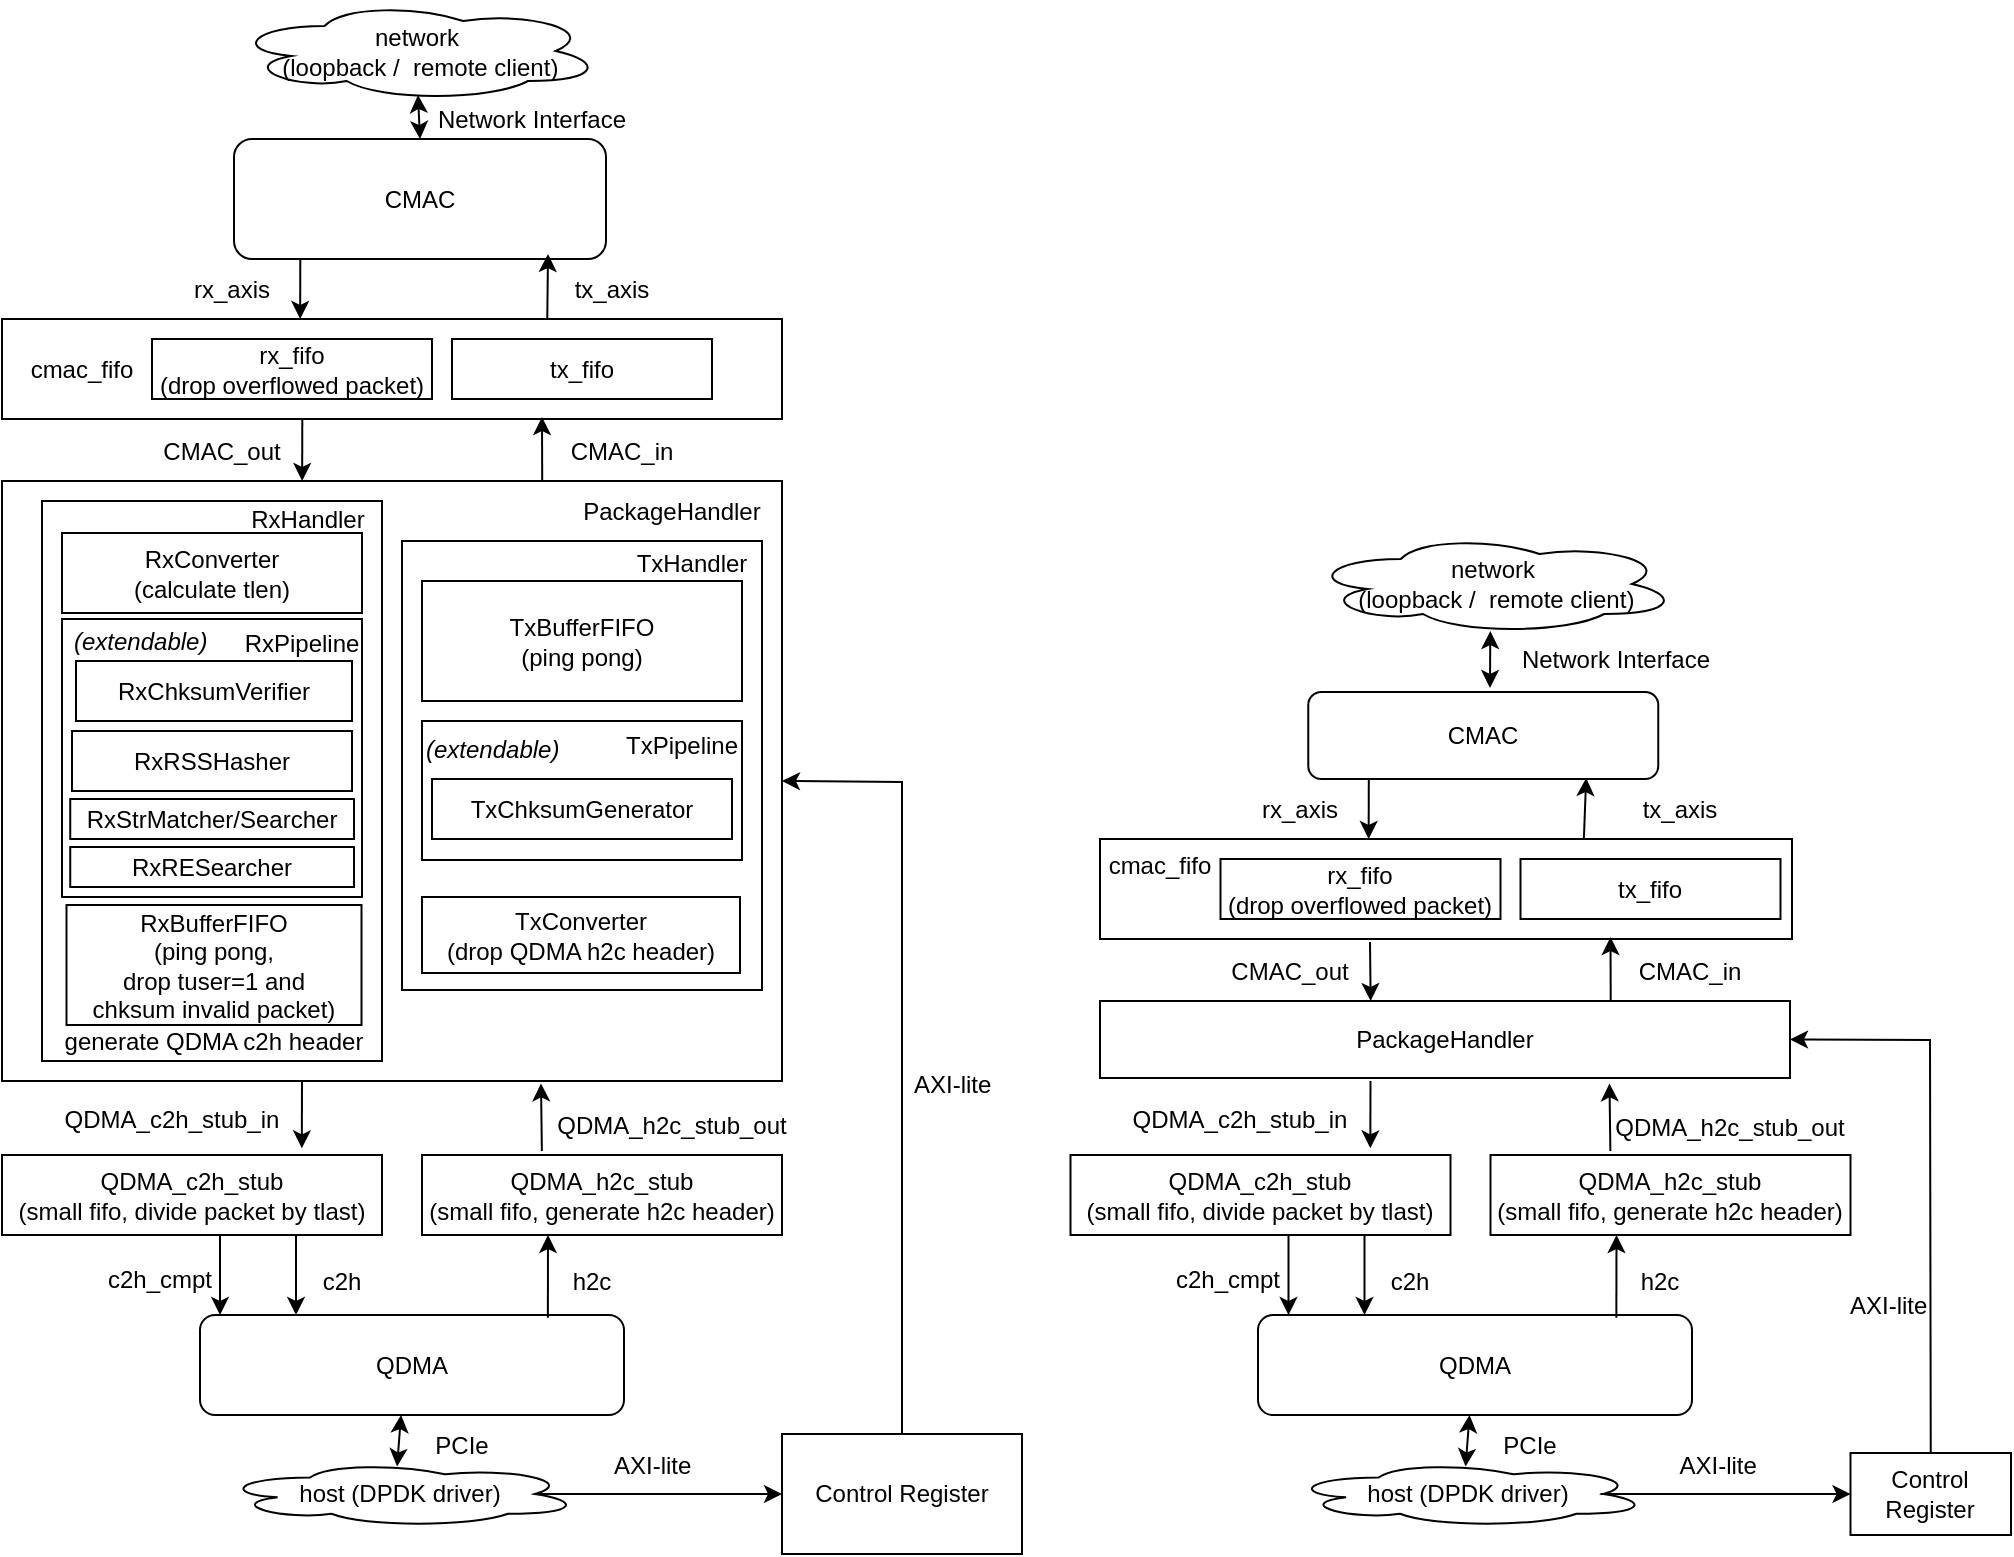 <mxfile version="20.8.16" type="device"><diagram name="Page-1" id="10a91c8b-09ff-31b1-d368-03940ed4cc9e"><mxGraphModel dx="1389" dy="820" grid="0" gridSize="10" guides="1" tooltips="1" connect="1" arrows="1" fold="1" page="1" pageScale="1" pageWidth="1100" pageHeight="850" background="none" math="0" shadow="0"><root><mxCell id="0"/><mxCell id="1" parent="0"/><mxCell id="dtHkfrIz9JBEb75OTLEA-1" value="" style="rounded=0;whiteSpace=wrap;html=1;" parent="1" vertex="1"><mxGeometry x="40" y="275.5" width="390" height="300" as="geometry"/></mxCell><mxCell id="dtHkfrIz9JBEb75OTLEA-2" value="CMAC" style="rounded=1;whiteSpace=wrap;html=1;" parent="1" vertex="1"><mxGeometry x="156" y="104.5" width="186" height="60" as="geometry"/></mxCell><mxCell id="dtHkfrIz9JBEb75OTLEA-3" value="QDMA" style="rounded=1;whiteSpace=wrap;html=1;" parent="1" vertex="1"><mxGeometry x="139" y="692.5" width="212" height="50" as="geometry"/></mxCell><mxCell id="dtHkfrIz9JBEb75OTLEA-4" value="" style="endArrow=classic;html=1;rounded=0;exitX=0.699;exitY=0.04;exitDx=0;exitDy=0;exitPerimeter=0;" parent="1" source="nodOTidszILw2i9T6_AP-1" edge="1"><mxGeometry width="50" height="50" relative="1" as="geometry"><mxPoint x="313" y="274.5" as="sourcePoint"/><mxPoint x="313" y="162" as="targetPoint"/><Array as="points"/></mxGeometry></mxCell><mxCell id="dtHkfrIz9JBEb75OTLEA-7" value="" style="endArrow=classic;html=1;rounded=0;entryX=0.789;entryY=-0.083;entryDx=0;entryDy=0;entryPerimeter=0;" parent="1" target="nodOTidszILw2i9T6_AP-10" edge="1"><mxGeometry width="50" height="50" relative="1" as="geometry"><mxPoint x="190" y="575.5" as="sourcePoint"/><mxPoint x="188" y="565.5" as="targetPoint"/></mxGeometry></mxCell><mxCell id="dtHkfrIz9JBEb75OTLEA-8" value="" style="endArrow=classic;html=1;rounded=0;exitX=0.333;exitY=-0.05;exitDx=0;exitDy=0;exitPerimeter=0;entryX=0.691;entryY=1.004;entryDx=0;entryDy=0;entryPerimeter=0;" parent="1" source="nodOTidszILw2i9T6_AP-11" target="dtHkfrIz9JBEb75OTLEA-1" edge="1"><mxGeometry width="50" height="50" relative="1" as="geometry"><mxPoint x="313" y="565.5" as="sourcePoint"/><mxPoint x="313" y="525.5" as="targetPoint"/></mxGeometry></mxCell><mxCell id="dtHkfrIz9JBEb75OTLEA-9" value="CMAC_in" style="text;html=1;strokeColor=none;fillColor=none;align=center;verticalAlign=middle;whiteSpace=wrap;rounded=0;" parent="1" vertex="1"><mxGeometry x="320" y="245.5" width="60" height="30" as="geometry"/></mxCell><mxCell id="dtHkfrIz9JBEb75OTLEA-10" value="CMAC_out" style="text;html=1;strokeColor=none;fillColor=none;align=center;verticalAlign=middle;whiteSpace=wrap;rounded=0;" parent="1" vertex="1"><mxGeometry x="120" y="245.5" width="60" height="30" as="geometry"/></mxCell><mxCell id="dtHkfrIz9JBEb75OTLEA-11" value="QDMA_c2h_stub_in" style="text;html=1;strokeColor=none;fillColor=none;align=center;verticalAlign=middle;whiteSpace=wrap;rounded=0;" parent="1" vertex="1"><mxGeometry x="70" y="579.5" width="110" height="30" as="geometry"/></mxCell><mxCell id="dtHkfrIz9JBEb75OTLEA-12" value="QDMA_h2c_stub_out" style="text;html=1;strokeColor=none;fillColor=none;align=center;verticalAlign=middle;whiteSpace=wrap;rounded=0;" parent="1" vertex="1"><mxGeometry x="315" y="582.5" width="120" height="30" as="geometry"/></mxCell><mxCell id="dtHkfrIz9JBEb75OTLEA-13" value="" style="endArrow=classic;html=1;rounded=0;exitX=0.385;exitY=1;exitDx=0;exitDy=0;entryX=0.649;entryY=-0.003;entryDx=0;entryDy=0;entryPerimeter=0;exitPerimeter=0;" parent="1" source="nodOTidszILw2i9T6_AP-1" edge="1"><mxGeometry width="50" height="50" relative="1" as="geometry"><mxPoint x="190" y="226.25" as="sourcePoint"/><mxPoint x="190.08" y="275.5" as="targetPoint"/></mxGeometry></mxCell><mxCell id="dtHkfrIz9JBEb75OTLEA-14" value="PackageHandler" style="text;html=1;strokeColor=none;fillColor=none;align=center;verticalAlign=middle;whiteSpace=wrap;rounded=0;" parent="1" vertex="1"><mxGeometry x="295" y="275.5" width="160" height="30" as="geometry"/></mxCell><mxCell id="dtHkfrIz9JBEb75OTLEA-15" value="" style="rounded=0;whiteSpace=wrap;html=1;" parent="1" vertex="1"><mxGeometry x="60" y="285.5" width="170" height="280" as="geometry"/></mxCell><mxCell id="dtHkfrIz9JBEb75OTLEA-16" value="" style="rounded=0;whiteSpace=wrap;html=1;" parent="1" vertex="1"><mxGeometry x="240" y="305.5" width="180" height="224.5" as="geometry"/></mxCell><mxCell id="dtHkfrIz9JBEb75OTLEA-17" value="RxHandler" style="text;html=1;strokeColor=none;fillColor=none;align=center;verticalAlign=middle;whiteSpace=wrap;rounded=0;" parent="1" vertex="1"><mxGeometry x="163" y="279.5" width="60" height="30" as="geometry"/></mxCell><mxCell id="dtHkfrIz9JBEb75OTLEA-18" value="TxHandler" style="text;html=1;strokeColor=none;fillColor=none;align=center;verticalAlign=middle;whiteSpace=wrap;rounded=0;" parent="1" vertex="1"><mxGeometry x="355" y="301.5" width="60" height="30" as="geometry"/></mxCell><mxCell id="dtHkfrIz9JBEb75OTLEA-19" value="RxBufferFIFO&lt;br&gt;(ping pong,&lt;br&gt;drop tuser=1 and &lt;br&gt;chksum invalid packet)" style="rounded=0;whiteSpace=wrap;html=1;" parent="1" vertex="1"><mxGeometry x="72.25" y="487.5" width="147.5" height="60" as="geometry"/></mxCell><mxCell id="dtHkfrIz9JBEb75OTLEA-20" value="TxBufferFIFO&lt;br&gt;(ping pong)" style="rounded=0;whiteSpace=wrap;html=1;" parent="1" vertex="1"><mxGeometry x="250" y="325.5" width="160" height="60" as="geometry"/></mxCell><mxCell id="dtHkfrIz9JBEb75OTLEA-22" value="generate QDMA c2h header" style="text;html=1;strokeColor=none;fillColor=none;align=center;verticalAlign=middle;whiteSpace=wrap;rounded=0;" parent="1" vertex="1"><mxGeometry x="69.25" y="545.5" width="153.75" height="20" as="geometry"/></mxCell><mxCell id="nodOTidszILw2i9T6_AP-1" value="" style="rounded=0;whiteSpace=wrap;html=1;" parent="1" vertex="1"><mxGeometry x="40" y="194.5" width="390" height="50" as="geometry"/></mxCell><mxCell id="nodOTidszILw2i9T6_AP-2" value="" style="endArrow=classic;html=1;rounded=0;entryX=0.75;entryY=1;entryDx=0;entryDy=0;exitX=0.699;exitY=0.04;exitDx=0;exitDy=0;exitPerimeter=0;" parent="1" edge="1"><mxGeometry width="50" height="50" relative="1" as="geometry"><mxPoint x="310.11" y="275.5" as="sourcePoint"/><mxPoint x="310" y="243.5" as="targetPoint"/><Array as="points"/></mxGeometry></mxCell><mxCell id="nodOTidszILw2i9T6_AP-3" value="" style="endArrow=classic;html=1;rounded=0;exitX=0.385;exitY=1;exitDx=0;exitDy=0;entryX=0.649;entryY=-0.003;entryDx=0;entryDy=0;entryPerimeter=0;exitPerimeter=0;" parent="1" edge="1"><mxGeometry width="50" height="50" relative="1" as="geometry"><mxPoint x="189.15" y="164.5" as="sourcePoint"/><mxPoint x="189.08" y="194.5" as="targetPoint"/></mxGeometry></mxCell><mxCell id="nodOTidszILw2i9T6_AP-4" value="rx_axis" style="text;html=1;strokeColor=none;fillColor=none;align=center;verticalAlign=middle;whiteSpace=wrap;rounded=0;" parent="1" vertex="1"><mxGeometry x="125" y="164.5" width="60" height="30" as="geometry"/></mxCell><mxCell id="nodOTidszILw2i9T6_AP-5" value="tx_axis" style="text;html=1;strokeColor=none;fillColor=none;align=center;verticalAlign=middle;whiteSpace=wrap;rounded=0;" parent="1" vertex="1"><mxGeometry x="315" y="164.5" width="60" height="30" as="geometry"/></mxCell><mxCell id="nodOTidszILw2i9T6_AP-7" value="tx_fifo" style="rounded=0;whiteSpace=wrap;html=1;" parent="1" vertex="1"><mxGeometry x="265" y="204.5" width="130" height="30" as="geometry"/></mxCell><mxCell id="nodOTidszILw2i9T6_AP-8" value="rx_fifo&lt;br&gt;(drop overflowed packet)" style="rounded=0;whiteSpace=wrap;html=1;" parent="1" vertex="1"><mxGeometry x="115" y="204.5" width="140" height="30" as="geometry"/></mxCell><mxCell id="nodOTidszILw2i9T6_AP-9" value="cmac_fifo" style="text;html=1;strokeColor=none;fillColor=none;align=center;verticalAlign=middle;whiteSpace=wrap;rounded=0;" parent="1" vertex="1"><mxGeometry x="50" y="204.5" width="60" height="30" as="geometry"/></mxCell><mxCell id="nodOTidszILw2i9T6_AP-10" value="QDMA_c2h_stub&lt;br&gt;(small fifo, divide packet by tlast)" style="rounded=0;whiteSpace=wrap;html=1;" parent="1" vertex="1"><mxGeometry x="40" y="612.5" width="190" height="40" as="geometry"/></mxCell><mxCell id="nodOTidszILw2i9T6_AP-11" value="QDMA_h2c_stub&lt;br&gt;(small fifo, generate h2c header)" style="rounded=0;whiteSpace=wrap;html=1;" parent="1" vertex="1"><mxGeometry x="250" y="612.5" width="180" height="40" as="geometry"/></mxCell><mxCell id="nodOTidszILw2i9T6_AP-12" value="" style="endArrow=classic;html=1;rounded=0;exitX=0.581;exitY=1;exitDx=0;exitDy=0;exitPerimeter=0;" parent="1" edge="1"><mxGeometry width="50" height="50" relative="1" as="geometry"><mxPoint x="187.005" y="652.5" as="sourcePoint"/><mxPoint x="187" y="692.5" as="targetPoint"/></mxGeometry></mxCell><mxCell id="nodOTidszILw2i9T6_AP-13" value="" style="endArrow=classic;html=1;rounded=0;exitX=0.274;exitY=0.027;exitDx=0;exitDy=0;exitPerimeter=0;" parent="1" edge="1"><mxGeometry width="50" height="50" relative="1" as="geometry"><mxPoint x="312.94" y="693.85" as="sourcePoint"/><mxPoint x="313" y="652.5" as="targetPoint"/></mxGeometry></mxCell><mxCell id="nodOTidszILw2i9T6_AP-14" value="" style="endArrow=classic;html=1;rounded=0;exitX=0.581;exitY=1;exitDx=0;exitDy=0;exitPerimeter=0;" parent="1" edge="1"><mxGeometry width="50" height="50" relative="1" as="geometry"><mxPoint x="149.005" y="652.5" as="sourcePoint"/><mxPoint x="149" y="692.5" as="targetPoint"/></mxGeometry></mxCell><mxCell id="nodOTidszILw2i9T6_AP-15" value="h2c" style="text;html=1;strokeColor=none;fillColor=none;align=center;verticalAlign=middle;whiteSpace=wrap;rounded=0;" parent="1" vertex="1"><mxGeometry x="305" y="660.5" width="60" height="30" as="geometry"/></mxCell><mxCell id="nodOTidszILw2i9T6_AP-16" value="c2h" style="text;html=1;strokeColor=none;fillColor=none;align=center;verticalAlign=middle;whiteSpace=wrap;rounded=0;" parent="1" vertex="1"><mxGeometry x="180" y="660.5" width="60" height="30" as="geometry"/></mxCell><mxCell id="nodOTidszILw2i9T6_AP-17" value="c2h_cmpt" style="text;html=1;strokeColor=none;fillColor=none;align=center;verticalAlign=middle;whiteSpace=wrap;rounded=0;" parent="1" vertex="1"><mxGeometry x="89" y="659.5" width="60" height="30" as="geometry"/></mxCell><mxCell id="nodOTidszILw2i9T6_AP-18" value="" style="endArrow=classic;startArrow=classic;html=1;rounded=0;exitX=0.5;exitY=0;exitDx=0;exitDy=0;entryX=0.475;entryY=0.95;entryDx=0;entryDy=0;entryPerimeter=0;" parent="1" source="dtHkfrIz9JBEb75OTLEA-2" edge="1"><mxGeometry width="50" height="50" relative="1" as="geometry"><mxPoint x="220" y="104.5" as="sourcePoint"/><mxPoint x="248" y="82.5" as="targetPoint"/></mxGeometry></mxCell><mxCell id="nodOTidszILw2i9T6_AP-19" value="network&lt;br&gt;&amp;nbsp;(loopback /&amp;nbsp; remote client)" style="ellipse;shape=cloud;whiteSpace=wrap;html=1;" parent="1" vertex="1"><mxGeometry x="155" y="35.5" width="185" height="50" as="geometry"/></mxCell><mxCell id="nodOTidszILw2i9T6_AP-20" value="host (DPDK driver)" style="ellipse;shape=cloud;whiteSpace=wrap;html=1;" parent="1" vertex="1"><mxGeometry x="149" y="765.5" width="180" height="33" as="geometry"/></mxCell><mxCell id="nodOTidszILw2i9T6_AP-21" value="" style="endArrow=classic;startArrow=classic;html=1;rounded=0;exitX=0.492;exitY=0.083;exitDx=0;exitDy=0;exitPerimeter=0;" parent="1" source="nodOTidszILw2i9T6_AP-20" edge="1"><mxGeometry width="50" height="50" relative="1" as="geometry"><mxPoint x="240" y="762.5" as="sourcePoint"/><mxPoint x="239.5" y="742.5" as="targetPoint"/></mxGeometry></mxCell><mxCell id="Yl5fisW4BCtIjIbpK4oJ-1" value="" style="rounded=0;whiteSpace=wrap;html=1;" parent="1" vertex="1"><mxGeometry x="70" y="344.5" width="150" height="139" as="geometry"/></mxCell><mxCell id="Yl5fisW4BCtIjIbpK4oJ-4" value="RxConverter&lt;br&gt;(calculate tlen)" style="rounded=0;whiteSpace=wrap;html=1;" parent="1" vertex="1"><mxGeometry x="70" y="301.5" width="150" height="40" as="geometry"/></mxCell><mxCell id="Yl5fisW4BCtIjIbpK4oJ-6" value="" style="rounded=0;whiteSpace=wrap;html=1;" parent="1" vertex="1"><mxGeometry x="250" y="395.5" width="160" height="69.5" as="geometry"/></mxCell><mxCell id="Yl5fisW4BCtIjIbpK4oJ-7" value="RxPipeline" style="text;html=1;strokeColor=none;fillColor=none;align=center;verticalAlign=middle;whiteSpace=wrap;rounded=0;" parent="1" vertex="1"><mxGeometry x="160" y="341.5" width="60" height="30" as="geometry"/></mxCell><mxCell id="Yl5fisW4BCtIjIbpK4oJ-8" value="TxPipeline" style="text;html=1;strokeColor=none;fillColor=none;align=center;verticalAlign=middle;whiteSpace=wrap;rounded=0;" parent="1" vertex="1"><mxGeometry x="350" y="393" width="60" height="30" as="geometry"/></mxCell><mxCell id="Yl5fisW4BCtIjIbpK4oJ-9" value="TxChksumGenerator" style="rounded=0;whiteSpace=wrap;html=1;" parent="1" vertex="1"><mxGeometry x="255" y="424.5" width="150" height="30" as="geometry"/></mxCell><mxCell id="Yl5fisW4BCtIjIbpK4oJ-10" value="RxChksumVerifier" style="rounded=0;whiteSpace=wrap;html=1;" parent="1" vertex="1"><mxGeometry x="77" y="365.5" width="138" height="30" as="geometry"/></mxCell><mxCell id="e9LWyvwaafT9kk6aTbq7-3" value="RxRSSHasher" style="rounded=0;whiteSpace=wrap;html=1;" parent="1" vertex="1"><mxGeometry x="75" y="400.5" width="140" height="30" as="geometry"/></mxCell><mxCell id="e9LWyvwaafT9kk6aTbq7-4" value="RxStrMatcher/Searcher" style="rounded=0;whiteSpace=wrap;html=1;" parent="1" vertex="1"><mxGeometry x="74.12" y="434.5" width="141.88" height="20" as="geometry"/></mxCell><mxCell id="7v4iVqrt_Hp3tBjC9E_--1" value="PCIe" style="text;html=1;strokeColor=none;fillColor=none;align=center;verticalAlign=middle;whiteSpace=wrap;rounded=0;" parent="1" vertex="1"><mxGeometry x="240" y="742.5" width="60" height="30" as="geometry"/></mxCell><mxCell id="7v4iVqrt_Hp3tBjC9E_--2" value="Network Interface" style="text;html=1;strokeColor=none;fillColor=none;align=center;verticalAlign=middle;whiteSpace=wrap;rounded=0;" parent="1" vertex="1"><mxGeometry x="255" y="85.5" width="100" height="19" as="geometry"/></mxCell><mxCell id="7v4iVqrt_Hp3tBjC9E_--4" value="&lt;i&gt;(extendable)&lt;/i&gt;" style="text;whiteSpace=wrap;html=1;" parent="1" vertex="1"><mxGeometry x="74" y="341.5" width="90" height="40" as="geometry"/></mxCell><mxCell id="7v4iVqrt_Hp3tBjC9E_--5" value="&lt;i&gt;(extendable)&lt;/i&gt;" style="text;whiteSpace=wrap;html=1;" parent="1" vertex="1"><mxGeometry x="250" y="395.5" width="90" height="40" as="geometry"/></mxCell><mxCell id="7gj6JPWr_WwUFzm6i9zG-2" value="RxRESearcher" style="rounded=0;whiteSpace=wrap;html=1;" parent="1" vertex="1"><mxGeometry x="74.12" y="458.5" width="141.88" height="20" as="geometry"/></mxCell><mxCell id="UGwXfTx-VLXLDFy2t6I--2" value="CMAC" style="rounded=1;whiteSpace=wrap;html=1;" parent="1" vertex="1"><mxGeometry x="693.13" y="381" width="175" height="43.5" as="geometry"/></mxCell><mxCell id="UGwXfTx-VLXLDFy2t6I--3" value="QDMA" style="rounded=1;whiteSpace=wrap;html=1;" parent="1" vertex="1"><mxGeometry x="668" y="692.5" width="217" height="50" as="geometry"/></mxCell><mxCell id="UGwXfTx-VLXLDFy2t6I--4" value="" style="endArrow=classic;html=1;rounded=0;entryX=0.794;entryY=0.989;entryDx=0;entryDy=0;exitX=0.699;exitY=0.04;exitDx=0;exitDy=0;exitPerimeter=0;entryPerimeter=0;" parent="1" source="UGwXfTx-VLXLDFy2t6I--18" target="UGwXfTx-VLXLDFy2t6I--2" edge="1"><mxGeometry width="50" height="50" relative="1" as="geometry"><mxPoint x="847.25" y="534.5" as="sourcePoint"/><mxPoint x="534.25" y="514.5" as="targetPoint"/><Array as="points"/></mxGeometry></mxCell><mxCell id="UGwXfTx-VLXLDFy2t6I--5" value="" style="endArrow=classic;html=1;rounded=0;entryX=0.789;entryY=-0.083;entryDx=0;entryDy=0;entryPerimeter=0;" parent="1" target="UGwXfTx-VLXLDFy2t6I--26" edge="1"><mxGeometry width="50" height="50" relative="1" as="geometry"><mxPoint x="724.25" y="575.5" as="sourcePoint"/><mxPoint x="722.25" y="565.5" as="targetPoint"/></mxGeometry></mxCell><mxCell id="UGwXfTx-VLXLDFy2t6I--6" value="" style="endArrow=classic;html=1;rounded=0;exitX=0.333;exitY=-0.05;exitDx=0;exitDy=0;exitPerimeter=0;entryX=0.691;entryY=1.004;entryDx=0;entryDy=0;entryPerimeter=0;" parent="1" source="UGwXfTx-VLXLDFy2t6I--27" edge="1"><mxGeometry width="50" height="50" relative="1" as="geometry"><mxPoint x="847.25" y="565.5" as="sourcePoint"/><mxPoint x="843.74" y="576.7" as="targetPoint"/></mxGeometry></mxCell><mxCell id="UGwXfTx-VLXLDFy2t6I--7" value="CMAC_in" style="text;html=1;strokeColor=none;fillColor=none;align=center;verticalAlign=middle;whiteSpace=wrap;rounded=0;" parent="1" vertex="1"><mxGeometry x="854.25" y="505.5" width="60" height="30" as="geometry"/></mxCell><mxCell id="UGwXfTx-VLXLDFy2t6I--8" value="CMAC_out" style="text;html=1;strokeColor=none;fillColor=none;align=center;verticalAlign=middle;whiteSpace=wrap;rounded=0;" parent="1" vertex="1"><mxGeometry x="654.25" y="505.5" width="60" height="30" as="geometry"/></mxCell><mxCell id="UGwXfTx-VLXLDFy2t6I--9" value="QDMA_c2h_stub_in" style="text;html=1;strokeColor=none;fillColor=none;align=center;verticalAlign=middle;whiteSpace=wrap;rounded=0;" parent="1" vertex="1"><mxGeometry x="604.25" y="579.5" width="110" height="30" as="geometry"/></mxCell><mxCell id="UGwXfTx-VLXLDFy2t6I--10" value="" style="endArrow=classic;html=1;rounded=0;entryX=0.649;entryY=-0.003;entryDx=0;entryDy=0;entryPerimeter=0;" parent="1" edge="1"><mxGeometry width="50" height="50" relative="1" as="geometry"><mxPoint x="724" y="506" as="sourcePoint"/><mxPoint x="724.33" y="535.5" as="targetPoint"/></mxGeometry></mxCell><mxCell id="UGwXfTx-VLXLDFy2t6I--18" value="" style="rounded=0;whiteSpace=wrap;html=1;" parent="1" vertex="1"><mxGeometry x="589" y="454.5" width="346" height="50" as="geometry"/></mxCell><mxCell id="UGwXfTx-VLXLDFy2t6I--19" value="" style="endArrow=classic;html=1;rounded=0;entryX=0.75;entryY=1;entryDx=0;entryDy=0;exitX=0.699;exitY=0.04;exitDx=0;exitDy=0;exitPerimeter=0;" parent="1" edge="1"><mxGeometry width="50" height="50" relative="1" as="geometry"><mxPoint x="844.36" y="535.5" as="sourcePoint"/><mxPoint x="844.25" y="503.5" as="targetPoint"/><Array as="points"/></mxGeometry></mxCell><mxCell id="UGwXfTx-VLXLDFy2t6I--20" value="" style="endArrow=classic;html=1;rounded=0;exitX=0.385;exitY=1;exitDx=0;exitDy=0;entryX=0.649;entryY=-0.003;entryDx=0;entryDy=0;entryPerimeter=0;exitPerimeter=0;" parent="1" edge="1"><mxGeometry width="50" height="50" relative="1" as="geometry"><mxPoint x="723.4" y="424.5" as="sourcePoint"/><mxPoint x="723.33" y="454.5" as="targetPoint"/></mxGeometry></mxCell><mxCell id="UGwXfTx-VLXLDFy2t6I--21" value="rx_axis" style="text;html=1;strokeColor=none;fillColor=none;align=center;verticalAlign=middle;whiteSpace=wrap;rounded=0;" parent="1" vertex="1"><mxGeometry x="659.25" y="424.5" width="60" height="30" as="geometry"/></mxCell><mxCell id="UGwXfTx-VLXLDFy2t6I--22" value="tx_axis" style="text;html=1;strokeColor=none;fillColor=none;align=center;verticalAlign=middle;whiteSpace=wrap;rounded=0;" parent="1" vertex="1"><mxGeometry x="849.25" y="424.5" width="60" height="30" as="geometry"/></mxCell><mxCell id="UGwXfTx-VLXLDFy2t6I--23" value="tx_fifo" style="rounded=0;whiteSpace=wrap;html=1;" parent="1" vertex="1"><mxGeometry x="799.25" y="464.5" width="130" height="30" as="geometry"/></mxCell><mxCell id="UGwXfTx-VLXLDFy2t6I--24" value="rx_fifo&lt;br&gt;(drop overflowed packet)" style="rounded=0;whiteSpace=wrap;html=1;" parent="1" vertex="1"><mxGeometry x="649.25" y="464.5" width="140" height="30" as="geometry"/></mxCell><mxCell id="UGwXfTx-VLXLDFy2t6I--25" value="cmac_fifo" style="text;html=1;strokeColor=none;fillColor=none;align=center;verticalAlign=middle;whiteSpace=wrap;rounded=0;" parent="1" vertex="1"><mxGeometry x="589.25" y="452.5" width="60" height="30" as="geometry"/></mxCell><mxCell id="UGwXfTx-VLXLDFy2t6I--26" value="QDMA_c2h_stub&lt;br&gt;(small fifo, divide packet by tlast)" style="rounded=0;whiteSpace=wrap;html=1;" parent="1" vertex="1"><mxGeometry x="574.25" y="612.5" width="190" height="40" as="geometry"/></mxCell><mxCell id="UGwXfTx-VLXLDFy2t6I--27" value="QDMA_h2c_stub&lt;br&gt;(small fifo, generate h2c header)" style="rounded=0;whiteSpace=wrap;html=1;" parent="1" vertex="1"><mxGeometry x="784.25" y="612.5" width="180" height="40" as="geometry"/></mxCell><mxCell id="UGwXfTx-VLXLDFy2t6I--28" value="" style="endArrow=classic;html=1;rounded=0;exitX=0.581;exitY=1;exitDx=0;exitDy=0;exitPerimeter=0;" parent="1" edge="1"><mxGeometry width="50" height="50" relative="1" as="geometry"><mxPoint x="721.255" y="652.5" as="sourcePoint"/><mxPoint x="721.25" y="692.5" as="targetPoint"/></mxGeometry></mxCell><mxCell id="UGwXfTx-VLXLDFy2t6I--29" value="" style="endArrow=classic;html=1;rounded=0;exitX=0.274;exitY=0.027;exitDx=0;exitDy=0;exitPerimeter=0;" parent="1" edge="1"><mxGeometry width="50" height="50" relative="1" as="geometry"><mxPoint x="847.19" y="693.85" as="sourcePoint"/><mxPoint x="847.25" y="652.5" as="targetPoint"/></mxGeometry></mxCell><mxCell id="UGwXfTx-VLXLDFy2t6I--30" value="" style="endArrow=classic;html=1;rounded=0;exitX=0.581;exitY=1;exitDx=0;exitDy=0;exitPerimeter=0;" parent="1" edge="1"><mxGeometry width="50" height="50" relative="1" as="geometry"><mxPoint x="683.255" y="652.5" as="sourcePoint"/><mxPoint x="683.25" y="692.5" as="targetPoint"/></mxGeometry></mxCell><mxCell id="UGwXfTx-VLXLDFy2t6I--31" value="h2c" style="text;html=1;strokeColor=none;fillColor=none;align=center;verticalAlign=middle;whiteSpace=wrap;rounded=0;" parent="1" vertex="1"><mxGeometry x="839.25" y="660.5" width="60" height="30" as="geometry"/></mxCell><mxCell id="UGwXfTx-VLXLDFy2t6I--32" value="c2h" style="text;html=1;strokeColor=none;fillColor=none;align=center;verticalAlign=middle;whiteSpace=wrap;rounded=0;" parent="1" vertex="1"><mxGeometry x="714.25" y="660.5" width="60" height="30" as="geometry"/></mxCell><mxCell id="UGwXfTx-VLXLDFy2t6I--33" value="c2h_cmpt" style="text;html=1;strokeColor=none;fillColor=none;align=center;verticalAlign=middle;whiteSpace=wrap;rounded=0;" parent="1" vertex="1"><mxGeometry x="623.25" y="659.5" width="60" height="30" as="geometry"/></mxCell><mxCell id="UGwXfTx-VLXLDFy2t6I--34" value="" style="endArrow=classic;startArrow=classic;html=1;rounded=0;entryX=0.492;entryY=0.97;entryDx=0;entryDy=0;entryPerimeter=0;" parent="1" edge="1" target="UGwXfTx-VLXLDFy2t6I--35"><mxGeometry width="50" height="50" relative="1" as="geometry"><mxPoint x="784" y="379" as="sourcePoint"/><mxPoint x="782.25" y="342.5" as="targetPoint"/></mxGeometry></mxCell><mxCell id="UGwXfTx-VLXLDFy2t6I--35" value="network&lt;br&gt;&amp;nbsp;(loopback /&amp;nbsp; remote client)" style="ellipse;shape=cloud;whiteSpace=wrap;html=1;" parent="1" vertex="1"><mxGeometry x="693.13" y="302" width="185" height="50" as="geometry"/></mxCell><mxCell id="UGwXfTx-VLXLDFy2t6I--36" value="host (DPDK driver)" style="ellipse;shape=cloud;whiteSpace=wrap;html=1;" parent="1" vertex="1"><mxGeometry x="683.25" y="765.5" width="180" height="33" as="geometry"/></mxCell><mxCell id="UGwXfTx-VLXLDFy2t6I--37" value="" style="endArrow=classic;startArrow=classic;html=1;rounded=0;exitX=0.492;exitY=0.083;exitDx=0;exitDy=0;exitPerimeter=0;" parent="1" source="UGwXfTx-VLXLDFy2t6I--36" edge="1"><mxGeometry width="50" height="50" relative="1" as="geometry"><mxPoint x="774.25" y="762.5" as="sourcePoint"/><mxPoint x="773.75" y="742.5" as="targetPoint"/></mxGeometry></mxCell><mxCell id="UGwXfTx-VLXLDFy2t6I--48" value="PCIe" style="text;html=1;strokeColor=none;fillColor=none;align=center;verticalAlign=middle;whiteSpace=wrap;rounded=0;" parent="1" vertex="1"><mxGeometry x="774.25" y="742.5" width="60" height="30" as="geometry"/></mxCell><mxCell id="UGwXfTx-VLXLDFy2t6I--49" value="Network Interface" style="text;html=1;strokeColor=none;fillColor=none;align=center;verticalAlign=middle;whiteSpace=wrap;rounded=0;" parent="1" vertex="1"><mxGeometry x="797" y="355.5" width="100" height="19" as="geometry"/></mxCell><mxCell id="UGwXfTx-VLXLDFy2t6I--53" value="QDMA_h2c_stub_out" style="text;html=1;strokeColor=none;fillColor=none;align=center;verticalAlign=middle;whiteSpace=wrap;rounded=0;" parent="1" vertex="1"><mxGeometry x="844.25" y="583.5" width="120" height="30" as="geometry"/></mxCell><mxCell id="UGwXfTx-VLXLDFy2t6I--54" value="PackageHandler" style="rounded=0;whiteSpace=wrap;html=1;" parent="1" vertex="1"><mxGeometry x="589" y="535.5" width="345" height="38.5" as="geometry"/></mxCell><mxCell id="UGwXfTx-VLXLDFy2t6I--55" value="Control Register" style="rounded=0;whiteSpace=wrap;html=1;" parent="1" vertex="1"><mxGeometry x="430" y="752" width="120" height="60" as="geometry"/></mxCell><mxCell id="UGwXfTx-VLXLDFy2t6I--56" value="" style="endArrow=classic;html=1;rounded=0;exitX=0.875;exitY=0.5;exitDx=0;exitDy=0;exitPerimeter=0;entryX=0;entryY=0.5;entryDx=0;entryDy=0;" parent="1" source="nodOTidszILw2i9T6_AP-20" target="UGwXfTx-VLXLDFy2t6I--55" edge="1"><mxGeometry width="50" height="50" relative="1" as="geometry"><mxPoint x="470" y="510" as="sourcePoint"/><mxPoint x="520" y="460" as="targetPoint"/></mxGeometry></mxCell><mxCell id="UGwXfTx-VLXLDFy2t6I--57" value="" style="endArrow=classic;html=1;rounded=0;exitX=0.5;exitY=0;exitDx=0;exitDy=0;entryX=1;entryY=0.5;entryDx=0;entryDy=0;" parent="1" source="UGwXfTx-VLXLDFy2t6I--55" target="dtHkfrIz9JBEb75OTLEA-1" edge="1"><mxGeometry width="50" height="50" relative="1" as="geometry"><mxPoint x="470" y="510" as="sourcePoint"/><mxPoint x="490" y="470" as="targetPoint"/><Array as="points"><mxPoint x="490" y="426"/></Array></mxGeometry></mxCell><mxCell id="UGwXfTx-VLXLDFy2t6I--58" value="AXI-lite" style="text;strokeColor=none;fillColor=none;align=left;verticalAlign=middle;spacingLeft=4;spacingRight=4;overflow=hidden;points=[[0,0.5],[1,0.5]];portConstraint=eastwest;rotatable=0;" parent="1" vertex="1"><mxGeometry x="340" y="752" width="80" height="30" as="geometry"/></mxCell><mxCell id="UGwXfTx-VLXLDFy2t6I--59" value="AXI-lite" style="text;strokeColor=none;fillColor=none;align=left;verticalAlign=middle;spacingLeft=4;spacingRight=4;overflow=hidden;points=[[0,0.5],[1,0.5]];portConstraint=eastwest;rotatable=0;" parent="1" vertex="1"><mxGeometry x="490" y="561.5" width="80" height="30" as="geometry"/></mxCell><mxCell id="nUHqhWJ6RqIeZ0n2EBYv-6" value="Control Register" style="rounded=0;whiteSpace=wrap;html=1;" vertex="1" parent="1"><mxGeometry x="964.25" y="761.5" width="80.25" height="41" as="geometry"/></mxCell><mxCell id="nUHqhWJ6RqIeZ0n2EBYv-7" value="" style="endArrow=classic;html=1;rounded=0;exitX=0.875;exitY=0.5;exitDx=0;exitDy=0;exitPerimeter=0;entryX=0;entryY=0.5;entryDx=0;entryDy=0;" edge="1" parent="1" target="nUHqhWJ6RqIeZ0n2EBYv-6"><mxGeometry width="50" height="50" relative="1" as="geometry"><mxPoint x="839.25" y="782" as="sourcePoint"/><mxPoint x="1052.75" y="460" as="targetPoint"/></mxGeometry></mxCell><mxCell id="nUHqhWJ6RqIeZ0n2EBYv-8" value="" style="endArrow=classic;html=1;rounded=0;exitX=0.5;exitY=0;exitDx=0;exitDy=0;entryX=1;entryY=0.5;entryDx=0;entryDy=0;" edge="1" parent="1" source="nUHqhWJ6RqIeZ0n2EBYv-6" target="UGwXfTx-VLXLDFy2t6I--54"><mxGeometry width="50" height="50" relative="1" as="geometry"><mxPoint x="1002.75" y="510" as="sourcePoint"/><mxPoint x="962.75" y="425.5" as="targetPoint"/><Array as="points"><mxPoint x="1004" y="555"/></Array></mxGeometry></mxCell><mxCell id="nUHqhWJ6RqIeZ0n2EBYv-9" value="AXI-lite" style="text;strokeColor=none;fillColor=none;align=left;verticalAlign=middle;spacingLeft=4;spacingRight=4;overflow=hidden;points=[[0,0.5],[1,0.5]];portConstraint=eastwest;rotatable=0;" vertex="1" parent="1"><mxGeometry x="872.75" y="752" width="80" height="30" as="geometry"/></mxCell><mxCell id="nUHqhWJ6RqIeZ0n2EBYv-10" value="AXI-lite" style="text;strokeColor=none;fillColor=none;align=left;verticalAlign=middle;spacingLeft=4;spacingRight=4;overflow=hidden;points=[[0,0.5],[1,0.5]];portConstraint=eastwest;rotatable=0;" vertex="1" parent="1"><mxGeometry x="958" y="672" width="80" height="30" as="geometry"/></mxCell><mxCell id="nUHqhWJ6RqIeZ0n2EBYv-11" value="TxConverter&lt;br&gt;(drop QDMA h2c header)" style="rounded=0;whiteSpace=wrap;html=1;" vertex="1" parent="1"><mxGeometry x="250" y="483.5" width="159" height="38" as="geometry"/></mxCell></root></mxGraphModel></diagram></mxfile>